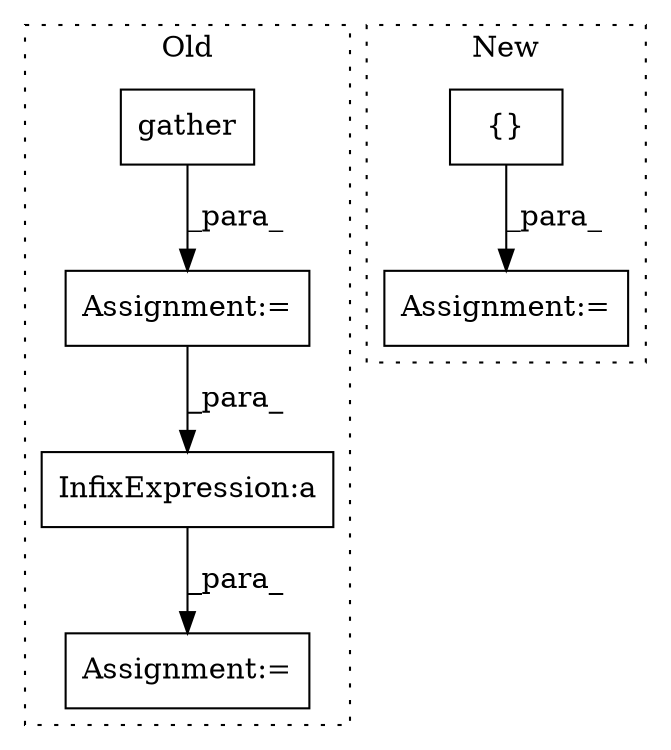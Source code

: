 digraph G {
subgraph cluster0 {
1 [label="gather" a="32" s="389,423" l="7,1" shape="box"];
4 [label="Assignment:=" a="7" s="541" l="1" shape="box"];
5 [label="InfixExpression:a" a="27" s="582" l="3" shape="box"];
6 [label="Assignment:=" a="7" s="456" l="1" shape="box"];
label = "Old";
style="dotted";
}
subgraph cluster1 {
2 [label="{}" a="4" s="317" l="2" shape="box"];
3 [label="Assignment:=" a="7" s="307" l="1" shape="box"];
label = "New";
style="dotted";
}
1 -> 6 [label="_para_"];
2 -> 3 [label="_para_"];
5 -> 4 [label="_para_"];
6 -> 5 [label="_para_"];
}